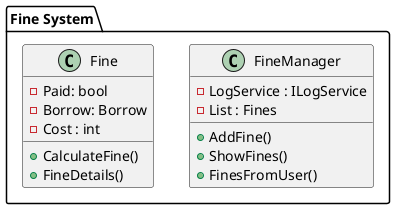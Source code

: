 @startuml FineSystem
package "Fine System" {
    
    ' Define main classes

    class FineManager {
        - LogService : ILogService
        - List : Fines
        + AddFine()
        + ShowFines()
        + FinesFromUser()
    }

    class Fine {
        - Paid: bool
        - Borrow: Borrow
        - Cost : int
        + CalculateFine()
        + FineDetails()
    }
}
@enduml 
